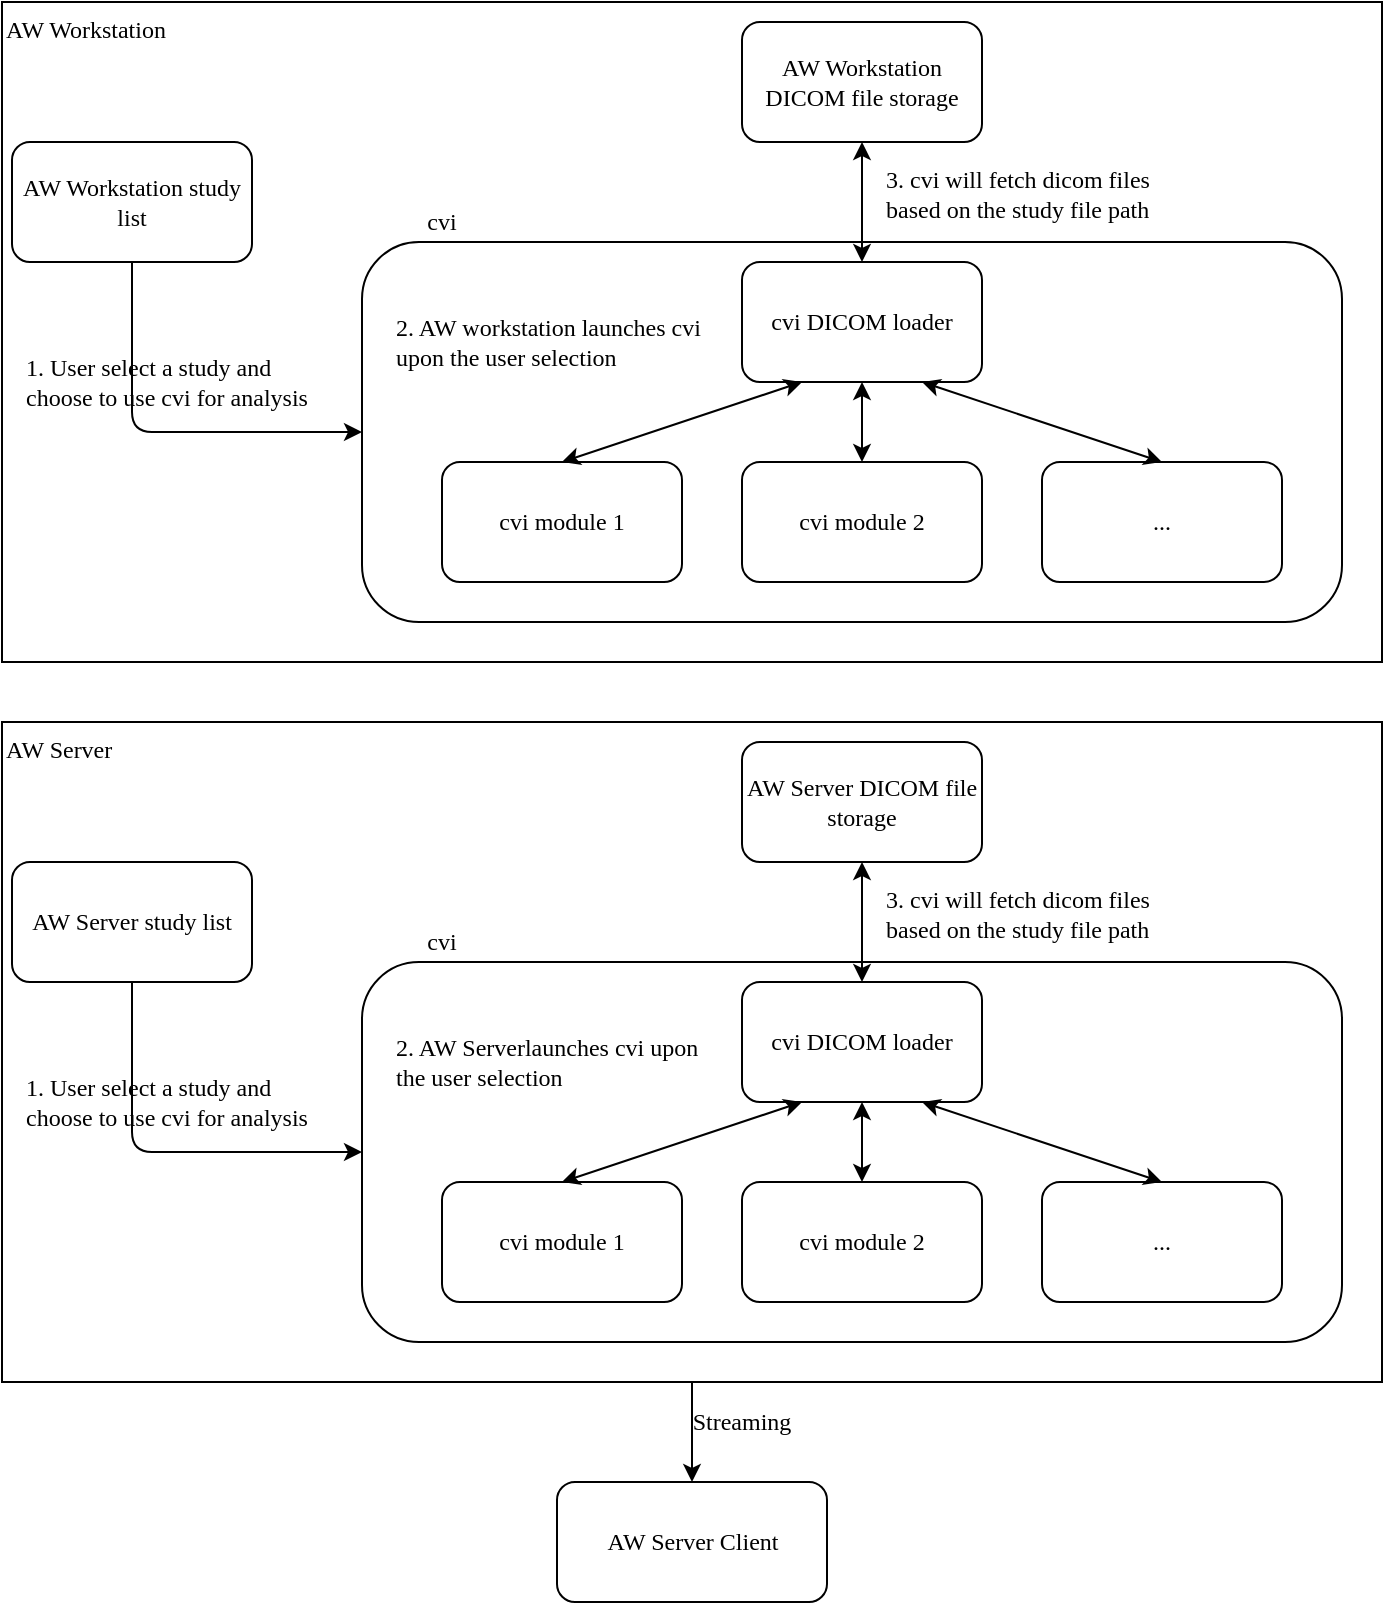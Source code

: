 <mxfile pages="1" version="11.2.5" type="github"><diagram id="r6vqONpSRoKl4B4AzbWp" name="Page-1"><mxGraphModel dx="1346" dy="597" grid="1" gridSize="10" guides="1" tooltips="1" connect="1" arrows="1" fold="1" page="1" pageScale="1" pageWidth="850" pageHeight="1100" math="0" shadow="0"><root><mxCell id="0"/><mxCell id="1" parent="0"/><mxCell id="WKPio8-TRX0wXCKPiQx6-19" value="&lt;font face=&quot;Lucida Console&quot;&gt;&lt;br&gt;&lt;br&gt;&lt;br&gt;&lt;br&gt;&lt;br&gt;&lt;br&gt;&lt;br&gt;&lt;br&gt;&lt;br&gt;&lt;br&gt;&lt;br&gt;&lt;br&gt;&lt;br&gt;&lt;br&gt;&lt;br&gt;&lt;br&gt;&lt;br&gt;&lt;/font&gt;" style="rounded=0;whiteSpace=wrap;html=1;align=left;" parent="1" vertex="1"><mxGeometry x="20" y="40" width="690" height="330" as="geometry"/></mxCell><mxCell id="1YgwJyVDE4EPxBSjw-Sy-6" value="&lt;font face=&quot;Lucida Console&quot;&gt;&lt;br&gt;&lt;br&gt;&lt;br&gt;&lt;br&gt;&lt;br&gt;&lt;br&gt;&lt;br&gt;&lt;br&gt;&lt;br&gt;&lt;br&gt;&lt;/font&gt;" style="rounded=1;whiteSpace=wrap;html=1;align=left;" parent="1" vertex="1"><mxGeometry x="200" y="160" width="490" height="190" as="geometry"/></mxCell><mxCell id="WKPio8-TRX0wXCKPiQx6-1" value="&lt;font face=&quot;Lucida Console&quot;&gt;AW Workstation DICOM file storage&lt;/font&gt;" style="rounded=1;whiteSpace=wrap;html=1;" parent="1" vertex="1"><mxGeometry x="390" y="50" width="120" height="60" as="geometry"/></mxCell><mxCell id="WKPio8-TRX0wXCKPiQx6-2" value="&lt;font face=&quot;Lucida Console&quot;&gt;cvi DICOM loader&lt;/font&gt;" style="rounded=1;whiteSpace=wrap;html=1;" parent="1" vertex="1"><mxGeometry x="390" y="170" width="120" height="60" as="geometry"/></mxCell><mxCell id="WKPio8-TRX0wXCKPiQx6-3" value="&lt;font face=&quot;Lucida Console&quot;&gt;cvi module 1&lt;/font&gt;" style="rounded=1;whiteSpace=wrap;html=1;" parent="1" vertex="1"><mxGeometry x="240" y="270" width="120" height="60" as="geometry"/></mxCell><mxCell id="WKPio8-TRX0wXCKPiQx6-4" value="&lt;font face=&quot;Lucida Console&quot;&gt;cvi module 2&lt;/font&gt;" style="rounded=1;whiteSpace=wrap;html=1;" parent="1" vertex="1"><mxGeometry x="390" y="270" width="120" height="60" as="geometry"/></mxCell><mxCell id="WKPio8-TRX0wXCKPiQx6-5" value="&lt;font face=&quot;Lucida Console&quot;&gt;...&lt;/font&gt;" style="rounded=1;whiteSpace=wrap;html=1;" parent="1" vertex="1"><mxGeometry x="540" y="270" width="120" height="60" as="geometry"/></mxCell><mxCell id="WKPio8-TRX0wXCKPiQx6-10" value="" style="endArrow=classic;startArrow=classic;html=1;entryX=0.25;entryY=1;entryDx=0;entryDy=0;exitX=0.5;exitY=0;exitDx=0;exitDy=0;" parent="1" source="WKPio8-TRX0wXCKPiQx6-3" target="WKPio8-TRX0wXCKPiQx6-2" edge="1"><mxGeometry width="50" height="50" relative="1" as="geometry"><mxPoint x="240" y="500" as="sourcePoint"/><mxPoint x="290" y="450" as="targetPoint"/></mxGeometry></mxCell><mxCell id="WKPio8-TRX0wXCKPiQx6-11" value="" style="endArrow=classic;startArrow=classic;html=1;exitX=0.5;exitY=0;exitDx=0;exitDy=0;entryX=0.75;entryY=1;entryDx=0;entryDy=0;" parent="1" source="WKPio8-TRX0wXCKPiQx6-5" target="WKPio8-TRX0wXCKPiQx6-2" edge="1"><mxGeometry width="50" height="50" relative="1" as="geometry"><mxPoint x="240" y="500" as="sourcePoint"/><mxPoint x="450" y="230" as="targetPoint"/></mxGeometry></mxCell><mxCell id="WKPio8-TRX0wXCKPiQx6-12" value="" style="endArrow=classic;startArrow=classic;html=1;entryX=0.5;entryY=1;entryDx=0;entryDy=0;" parent="1" source="WKPio8-TRX0wXCKPiQx6-4" target="WKPio8-TRX0wXCKPiQx6-2" edge="1"><mxGeometry width="50" height="50" relative="1" as="geometry"><mxPoint x="240" y="500" as="sourcePoint"/><mxPoint x="290" y="450" as="targetPoint"/></mxGeometry></mxCell><mxCell id="WKPio8-TRX0wXCKPiQx6-13" value="" style="endArrow=classic;startArrow=classic;html=1;entryX=0.5;entryY=1;entryDx=0;entryDy=0;" parent="1" source="WKPio8-TRX0wXCKPiQx6-2" target="WKPio8-TRX0wXCKPiQx6-1" edge="1"><mxGeometry width="50" height="50" relative="1" as="geometry"><mxPoint x="170" y="510" as="sourcePoint"/><mxPoint x="220" y="460" as="targetPoint"/></mxGeometry></mxCell><mxCell id="1YgwJyVDE4EPxBSjw-Sy-2" value="&lt;font face=&quot;Lucida Console&quot;&gt;AW Workstation&lt;/font&gt;" style="text;html=1;" parent="1" vertex="1"><mxGeometry x="20" y="40" width="110" height="30" as="geometry"/></mxCell><mxCell id="1YgwJyVDE4EPxBSjw-Sy-3" value="&lt;font face=&quot;Lucida Console&quot;&gt;AW Workstation study list&lt;/font&gt;" style="rounded=1;whiteSpace=wrap;html=1;" parent="1" vertex="1"><mxGeometry x="25" y="110" width="120" height="60" as="geometry"/></mxCell><mxCell id="1YgwJyVDE4EPxBSjw-Sy-8" value="&lt;font face=&quot;Lucida Console&quot;&gt;cvi&lt;/font&gt;" style="text;html=1;strokeColor=none;fillColor=none;align=center;verticalAlign=middle;whiteSpace=wrap;rounded=0;" parent="1" vertex="1"><mxGeometry x="220" y="140" width="40" height="20" as="geometry"/></mxCell><mxCell id="1YgwJyVDE4EPxBSjw-Sy-10" value="" style="edgeStyle=segmentEdgeStyle;endArrow=classic;html=1;exitX=0.5;exitY=1;exitDx=0;exitDy=0;entryX=0;entryY=0.5;entryDx=0;entryDy=0;" parent="1" source="1YgwJyVDE4EPxBSjw-Sy-3" target="1YgwJyVDE4EPxBSjw-Sy-6" edge="1"><mxGeometry width="50" height="50" relative="1" as="geometry"><mxPoint x="40" y="610" as="sourcePoint"/><mxPoint x="60" y="760" as="targetPoint"/><Array as="points"><mxPoint x="85" y="255"/></Array></mxGeometry></mxCell><mxCell id="1YgwJyVDE4EPxBSjw-Sy-12" value="&lt;font face=&quot;Lucida Console&quot;&gt;1. User select a study and choose to use cvi for analysis&lt;/font&gt;" style="text;html=1;strokeColor=none;fillColor=none;align=left;verticalAlign=middle;whiteSpace=wrap;rounded=0;" parent="1" vertex="1"><mxGeometry x="30" y="220" width="160" height="20" as="geometry"/></mxCell><mxCell id="1YgwJyVDE4EPxBSjw-Sy-13" value="&lt;font face=&quot;Lucida Console&quot;&gt;2. AW workstation launches cvi upon the user selection&amp;nbsp;&lt;/font&gt;" style="text;html=1;strokeColor=none;fillColor=none;align=left;verticalAlign=middle;whiteSpace=wrap;rounded=0;" parent="1" vertex="1"><mxGeometry x="215" y="200" width="160" height="20" as="geometry"/></mxCell><mxCell id="1YgwJyVDE4EPxBSjw-Sy-14" value="&lt;font face=&quot;Lucida Console&quot;&gt;3. cvi will fetch dicom files based on the study file path&lt;/font&gt;" style="text;html=1;strokeColor=none;fillColor=none;align=left;verticalAlign=middle;whiteSpace=wrap;rounded=0;" parent="1" vertex="1"><mxGeometry x="460" y="126" width="160" height="20" as="geometry"/></mxCell><mxCell id="1YgwJyVDE4EPxBSjw-Sy-35" style="edgeStyle=orthogonalEdgeStyle;rounded=0;orthogonalLoop=1;jettySize=auto;html=1;exitX=0.5;exitY=1;exitDx=0;exitDy=0;entryX=0.5;entryY=0;entryDx=0;entryDy=0;" parent="1" source="1YgwJyVDE4EPxBSjw-Sy-15" target="1YgwJyVDE4EPxBSjw-Sy-33" edge="1"><mxGeometry relative="1" as="geometry"/></mxCell><mxCell id="1YgwJyVDE4EPxBSjw-Sy-15" value="&lt;font face=&quot;Lucida Console&quot;&gt;&lt;br&gt;&lt;br&gt;&lt;br&gt;&lt;br&gt;&lt;br&gt;&lt;br&gt;&lt;br&gt;&lt;br&gt;&lt;br&gt;&lt;br&gt;&lt;br&gt;&lt;br&gt;&lt;br&gt;&lt;br&gt;&lt;br&gt;&lt;br&gt;&lt;br&gt;&lt;/font&gt;" style="rounded=0;whiteSpace=wrap;html=1;align=left;" parent="1" vertex="1"><mxGeometry x="20" y="400" width="690" height="330" as="geometry"/></mxCell><mxCell id="1YgwJyVDE4EPxBSjw-Sy-16" value="&lt;font face=&quot;Lucida Console&quot;&gt;&lt;br&gt;&lt;br&gt;&lt;br&gt;&lt;br&gt;&lt;br&gt;&lt;br&gt;&lt;br&gt;&lt;br&gt;&lt;br&gt;&lt;br&gt;&lt;/font&gt;" style="rounded=1;whiteSpace=wrap;html=1;align=left;" parent="1" vertex="1"><mxGeometry x="200" y="520" width="490" height="190" as="geometry"/></mxCell><mxCell id="1YgwJyVDE4EPxBSjw-Sy-17" value="&lt;font face=&quot;Lucida Console&quot;&gt;AW Server DICOM file storage&lt;/font&gt;" style="rounded=1;whiteSpace=wrap;html=1;" parent="1" vertex="1"><mxGeometry x="390" y="410" width="120" height="60" as="geometry"/></mxCell><mxCell id="1YgwJyVDE4EPxBSjw-Sy-18" value="&lt;font face=&quot;Lucida Console&quot;&gt;cvi DICOM loader&lt;/font&gt;" style="rounded=1;whiteSpace=wrap;html=1;" parent="1" vertex="1"><mxGeometry x="390" y="530" width="120" height="60" as="geometry"/></mxCell><mxCell id="1YgwJyVDE4EPxBSjw-Sy-19" value="&lt;font face=&quot;Lucida Console&quot;&gt;cvi module 1&lt;/font&gt;" style="rounded=1;whiteSpace=wrap;html=1;" parent="1" vertex="1"><mxGeometry x="240" y="630" width="120" height="60" as="geometry"/></mxCell><mxCell id="1YgwJyVDE4EPxBSjw-Sy-20" value="&lt;font face=&quot;Lucida Console&quot;&gt;cvi module 2&lt;/font&gt;" style="rounded=1;whiteSpace=wrap;html=1;" parent="1" vertex="1"><mxGeometry x="390" y="630" width="120" height="60" as="geometry"/></mxCell><mxCell id="1YgwJyVDE4EPxBSjw-Sy-21" value="&lt;font face=&quot;Lucida Console&quot;&gt;...&lt;/font&gt;" style="rounded=1;whiteSpace=wrap;html=1;" parent="1" vertex="1"><mxGeometry x="540" y="630" width="120" height="60" as="geometry"/></mxCell><mxCell id="1YgwJyVDE4EPxBSjw-Sy-22" value="" style="endArrow=classic;startArrow=classic;html=1;entryX=0.25;entryY=1;entryDx=0;entryDy=0;exitX=0.5;exitY=0;exitDx=0;exitDy=0;" parent="1" source="1YgwJyVDE4EPxBSjw-Sy-19" target="1YgwJyVDE4EPxBSjw-Sy-18" edge="1"><mxGeometry width="50" height="50" relative="1" as="geometry"><mxPoint x="240" y="860" as="sourcePoint"/><mxPoint x="290" y="810" as="targetPoint"/></mxGeometry></mxCell><mxCell id="1YgwJyVDE4EPxBSjw-Sy-23" value="" style="endArrow=classic;startArrow=classic;html=1;exitX=0.5;exitY=0;exitDx=0;exitDy=0;entryX=0.75;entryY=1;entryDx=0;entryDy=0;" parent="1" source="1YgwJyVDE4EPxBSjw-Sy-21" target="1YgwJyVDE4EPxBSjw-Sy-18" edge="1"><mxGeometry width="50" height="50" relative="1" as="geometry"><mxPoint x="240" y="860" as="sourcePoint"/><mxPoint x="450" y="590" as="targetPoint"/></mxGeometry></mxCell><mxCell id="1YgwJyVDE4EPxBSjw-Sy-24" value="" style="endArrow=classic;startArrow=classic;html=1;entryX=0.5;entryY=1;entryDx=0;entryDy=0;" parent="1" source="1YgwJyVDE4EPxBSjw-Sy-20" target="1YgwJyVDE4EPxBSjw-Sy-18" edge="1"><mxGeometry width="50" height="50" relative="1" as="geometry"><mxPoint x="240" y="860" as="sourcePoint"/><mxPoint x="290" y="810" as="targetPoint"/></mxGeometry></mxCell><mxCell id="1YgwJyVDE4EPxBSjw-Sy-25" value="" style="endArrow=classic;startArrow=classic;html=1;entryX=0.5;entryY=1;entryDx=0;entryDy=0;" parent="1" source="1YgwJyVDE4EPxBSjw-Sy-18" target="1YgwJyVDE4EPxBSjw-Sy-17" edge="1"><mxGeometry width="50" height="50" relative="1" as="geometry"><mxPoint x="170" y="870" as="sourcePoint"/><mxPoint x="220" y="820" as="targetPoint"/></mxGeometry></mxCell><mxCell id="1YgwJyVDE4EPxBSjw-Sy-26" value="&lt;font face=&quot;Lucida Console&quot;&gt;AW Server&lt;/font&gt;" style="text;html=1;" parent="1" vertex="1"><mxGeometry x="20" y="400" width="110" height="30" as="geometry"/></mxCell><mxCell id="1YgwJyVDE4EPxBSjw-Sy-27" value="&lt;font face=&quot;Lucida Console&quot;&gt;AW Server study list&lt;/font&gt;" style="rounded=1;whiteSpace=wrap;html=1;" parent="1" vertex="1"><mxGeometry x="25" y="470" width="120" height="60" as="geometry"/></mxCell><mxCell id="1YgwJyVDE4EPxBSjw-Sy-28" value="&lt;font face=&quot;Lucida Console&quot;&gt;cvi&lt;/font&gt;" style="text;html=1;strokeColor=none;fillColor=none;align=center;verticalAlign=middle;whiteSpace=wrap;rounded=0;" parent="1" vertex="1"><mxGeometry x="220" y="500" width="40" height="20" as="geometry"/></mxCell><mxCell id="1YgwJyVDE4EPxBSjw-Sy-29" value="" style="edgeStyle=segmentEdgeStyle;endArrow=classic;html=1;exitX=0.5;exitY=1;exitDx=0;exitDy=0;entryX=0;entryY=0.5;entryDx=0;entryDy=0;" parent="1" source="1YgwJyVDE4EPxBSjw-Sy-27" target="1YgwJyVDE4EPxBSjw-Sy-16" edge="1"><mxGeometry width="50" height="50" relative="1" as="geometry"><mxPoint x="40" y="970" as="sourcePoint"/><mxPoint x="60" y="1120" as="targetPoint"/><Array as="points"><mxPoint x="85" y="615"/></Array></mxGeometry></mxCell><mxCell id="1YgwJyVDE4EPxBSjw-Sy-30" value="&lt;font face=&quot;Lucida Console&quot;&gt;1. User select a study and choose to use cvi for analysis&lt;/font&gt;" style="text;html=1;strokeColor=none;fillColor=none;align=left;verticalAlign=middle;whiteSpace=wrap;rounded=0;" parent="1" vertex="1"><mxGeometry x="30" y="580" width="160" height="20" as="geometry"/></mxCell><mxCell id="1YgwJyVDE4EPxBSjw-Sy-31" value="&lt;font face=&quot;Lucida Console&quot;&gt;2. AW Serverlaunches cvi upon the user selection&amp;nbsp;&lt;/font&gt;" style="text;html=1;strokeColor=none;fillColor=none;align=left;verticalAlign=middle;whiteSpace=wrap;rounded=0;" parent="1" vertex="1"><mxGeometry x="215" y="560" width="160" height="20" as="geometry"/></mxCell><mxCell id="1YgwJyVDE4EPxBSjw-Sy-32" value="&lt;font face=&quot;Lucida Console&quot;&gt;3. cvi will fetch dicom files based on the study file path&lt;/font&gt;" style="text;html=1;strokeColor=none;fillColor=none;align=left;verticalAlign=middle;whiteSpace=wrap;rounded=0;" parent="1" vertex="1"><mxGeometry x="460" y="486" width="160" height="20" as="geometry"/></mxCell><mxCell id="1YgwJyVDE4EPxBSjw-Sy-33" value="&lt;font face=&quot;Lucida Console&quot;&gt;AW Server Client&lt;/font&gt;" style="rounded=1;whiteSpace=wrap;html=1;" parent="1" vertex="1"><mxGeometry x="297.5" y="780" width="135" height="60" as="geometry"/></mxCell><mxCell id="1YgwJyVDE4EPxBSjw-Sy-36" value="&lt;font face=&quot;Lucida Console&quot;&gt;Streaming&lt;/font&gt;" style="text;html=1;strokeColor=none;fillColor=none;align=center;verticalAlign=middle;whiteSpace=wrap;rounded=0;" parent="1" vertex="1"><mxGeometry x="370" y="740" width="40" height="20" as="geometry"/></mxCell></root></mxGraphModel></diagram></mxfile>
